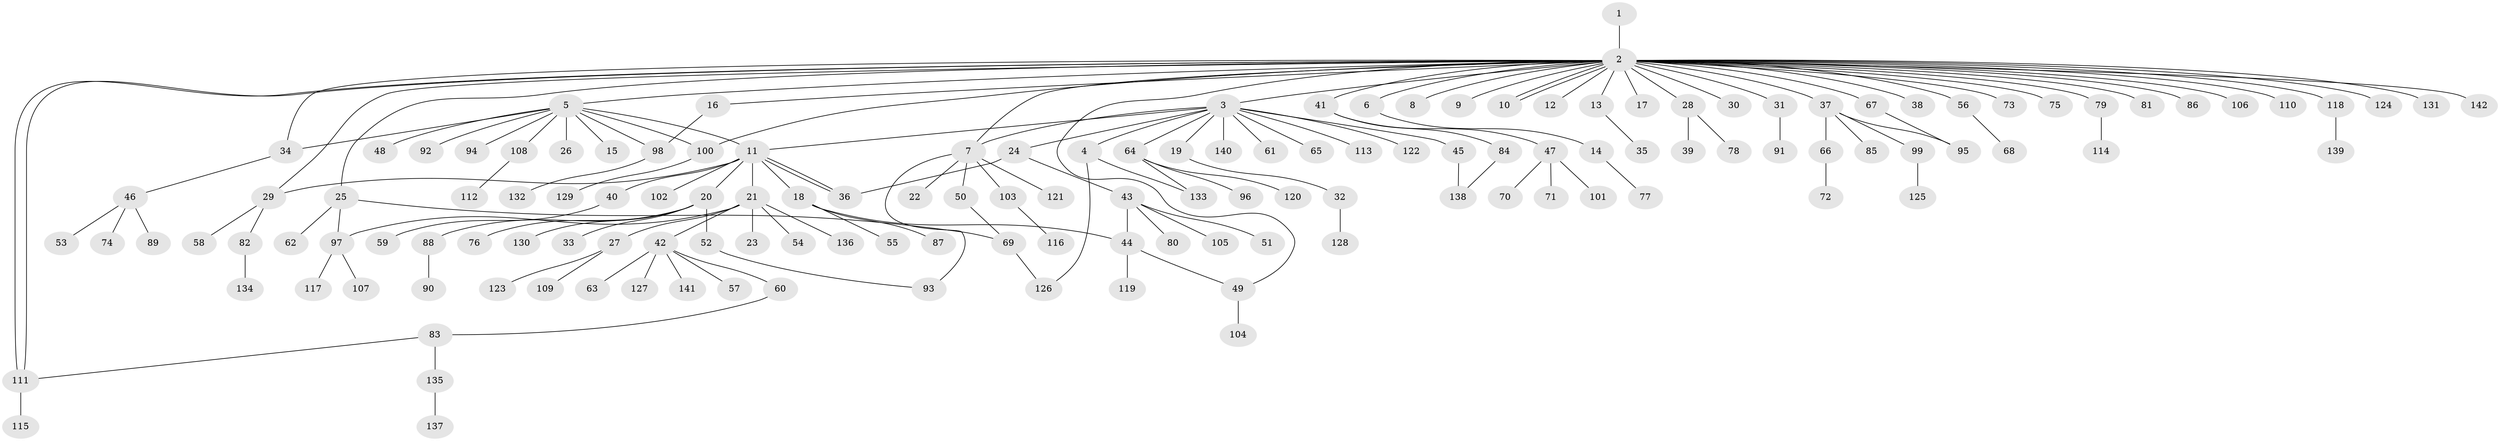 // Generated by graph-tools (version 1.1) at 2025/01/03/09/25 03:01:49]
// undirected, 142 vertices, 161 edges
graph export_dot {
graph [start="1"]
  node [color=gray90,style=filled];
  1;
  2;
  3;
  4;
  5;
  6;
  7;
  8;
  9;
  10;
  11;
  12;
  13;
  14;
  15;
  16;
  17;
  18;
  19;
  20;
  21;
  22;
  23;
  24;
  25;
  26;
  27;
  28;
  29;
  30;
  31;
  32;
  33;
  34;
  35;
  36;
  37;
  38;
  39;
  40;
  41;
  42;
  43;
  44;
  45;
  46;
  47;
  48;
  49;
  50;
  51;
  52;
  53;
  54;
  55;
  56;
  57;
  58;
  59;
  60;
  61;
  62;
  63;
  64;
  65;
  66;
  67;
  68;
  69;
  70;
  71;
  72;
  73;
  74;
  75;
  76;
  77;
  78;
  79;
  80;
  81;
  82;
  83;
  84;
  85;
  86;
  87;
  88;
  89;
  90;
  91;
  92;
  93;
  94;
  95;
  96;
  97;
  98;
  99;
  100;
  101;
  102;
  103;
  104;
  105;
  106;
  107;
  108;
  109;
  110;
  111;
  112;
  113;
  114;
  115;
  116;
  117;
  118;
  119;
  120;
  121;
  122;
  123;
  124;
  125;
  126;
  127;
  128;
  129;
  130;
  131;
  132;
  133;
  134;
  135;
  136;
  137;
  138;
  139;
  140;
  141;
  142;
  1 -- 2;
  2 -- 3;
  2 -- 5;
  2 -- 6;
  2 -- 7;
  2 -- 8;
  2 -- 9;
  2 -- 10;
  2 -- 10;
  2 -- 12;
  2 -- 13;
  2 -- 16;
  2 -- 17;
  2 -- 25;
  2 -- 28;
  2 -- 29;
  2 -- 30;
  2 -- 31;
  2 -- 34;
  2 -- 37;
  2 -- 38;
  2 -- 41;
  2 -- 49;
  2 -- 56;
  2 -- 67;
  2 -- 73;
  2 -- 75;
  2 -- 79;
  2 -- 81;
  2 -- 86;
  2 -- 100;
  2 -- 106;
  2 -- 110;
  2 -- 111;
  2 -- 111;
  2 -- 118;
  2 -- 124;
  2 -- 131;
  2 -- 142;
  3 -- 4;
  3 -- 7;
  3 -- 11;
  3 -- 19;
  3 -- 24;
  3 -- 45;
  3 -- 61;
  3 -- 64;
  3 -- 65;
  3 -- 113;
  3 -- 122;
  3 -- 140;
  4 -- 126;
  4 -- 133;
  5 -- 11;
  5 -- 15;
  5 -- 26;
  5 -- 34;
  5 -- 48;
  5 -- 92;
  5 -- 94;
  5 -- 98;
  5 -- 100;
  5 -- 108;
  6 -- 14;
  7 -- 22;
  7 -- 50;
  7 -- 93;
  7 -- 103;
  7 -- 121;
  11 -- 18;
  11 -- 20;
  11 -- 21;
  11 -- 29;
  11 -- 36;
  11 -- 36;
  11 -- 40;
  11 -- 102;
  13 -- 35;
  14 -- 77;
  16 -- 98;
  18 -- 44;
  18 -- 55;
  18 -- 87;
  19 -- 32;
  20 -- 33;
  20 -- 52;
  20 -- 76;
  20 -- 88;
  20 -- 130;
  21 -- 23;
  21 -- 27;
  21 -- 42;
  21 -- 54;
  21 -- 97;
  21 -- 136;
  24 -- 36;
  24 -- 43;
  25 -- 62;
  25 -- 69;
  25 -- 97;
  27 -- 109;
  27 -- 123;
  28 -- 39;
  28 -- 78;
  29 -- 58;
  29 -- 82;
  31 -- 91;
  32 -- 128;
  34 -- 46;
  37 -- 66;
  37 -- 85;
  37 -- 95;
  37 -- 99;
  40 -- 59;
  41 -- 47;
  41 -- 84;
  42 -- 57;
  42 -- 60;
  42 -- 63;
  42 -- 127;
  42 -- 141;
  43 -- 44;
  43 -- 51;
  43 -- 80;
  43 -- 105;
  44 -- 49;
  44 -- 119;
  45 -- 138;
  46 -- 53;
  46 -- 74;
  46 -- 89;
  47 -- 70;
  47 -- 71;
  47 -- 101;
  49 -- 104;
  50 -- 69;
  52 -- 93;
  56 -- 68;
  60 -- 83;
  64 -- 96;
  64 -- 120;
  64 -- 133;
  66 -- 72;
  67 -- 95;
  69 -- 126;
  79 -- 114;
  82 -- 134;
  83 -- 111;
  83 -- 135;
  84 -- 138;
  88 -- 90;
  97 -- 107;
  97 -- 117;
  98 -- 132;
  99 -- 125;
  100 -- 129;
  103 -- 116;
  108 -- 112;
  111 -- 115;
  118 -- 139;
  135 -- 137;
}
